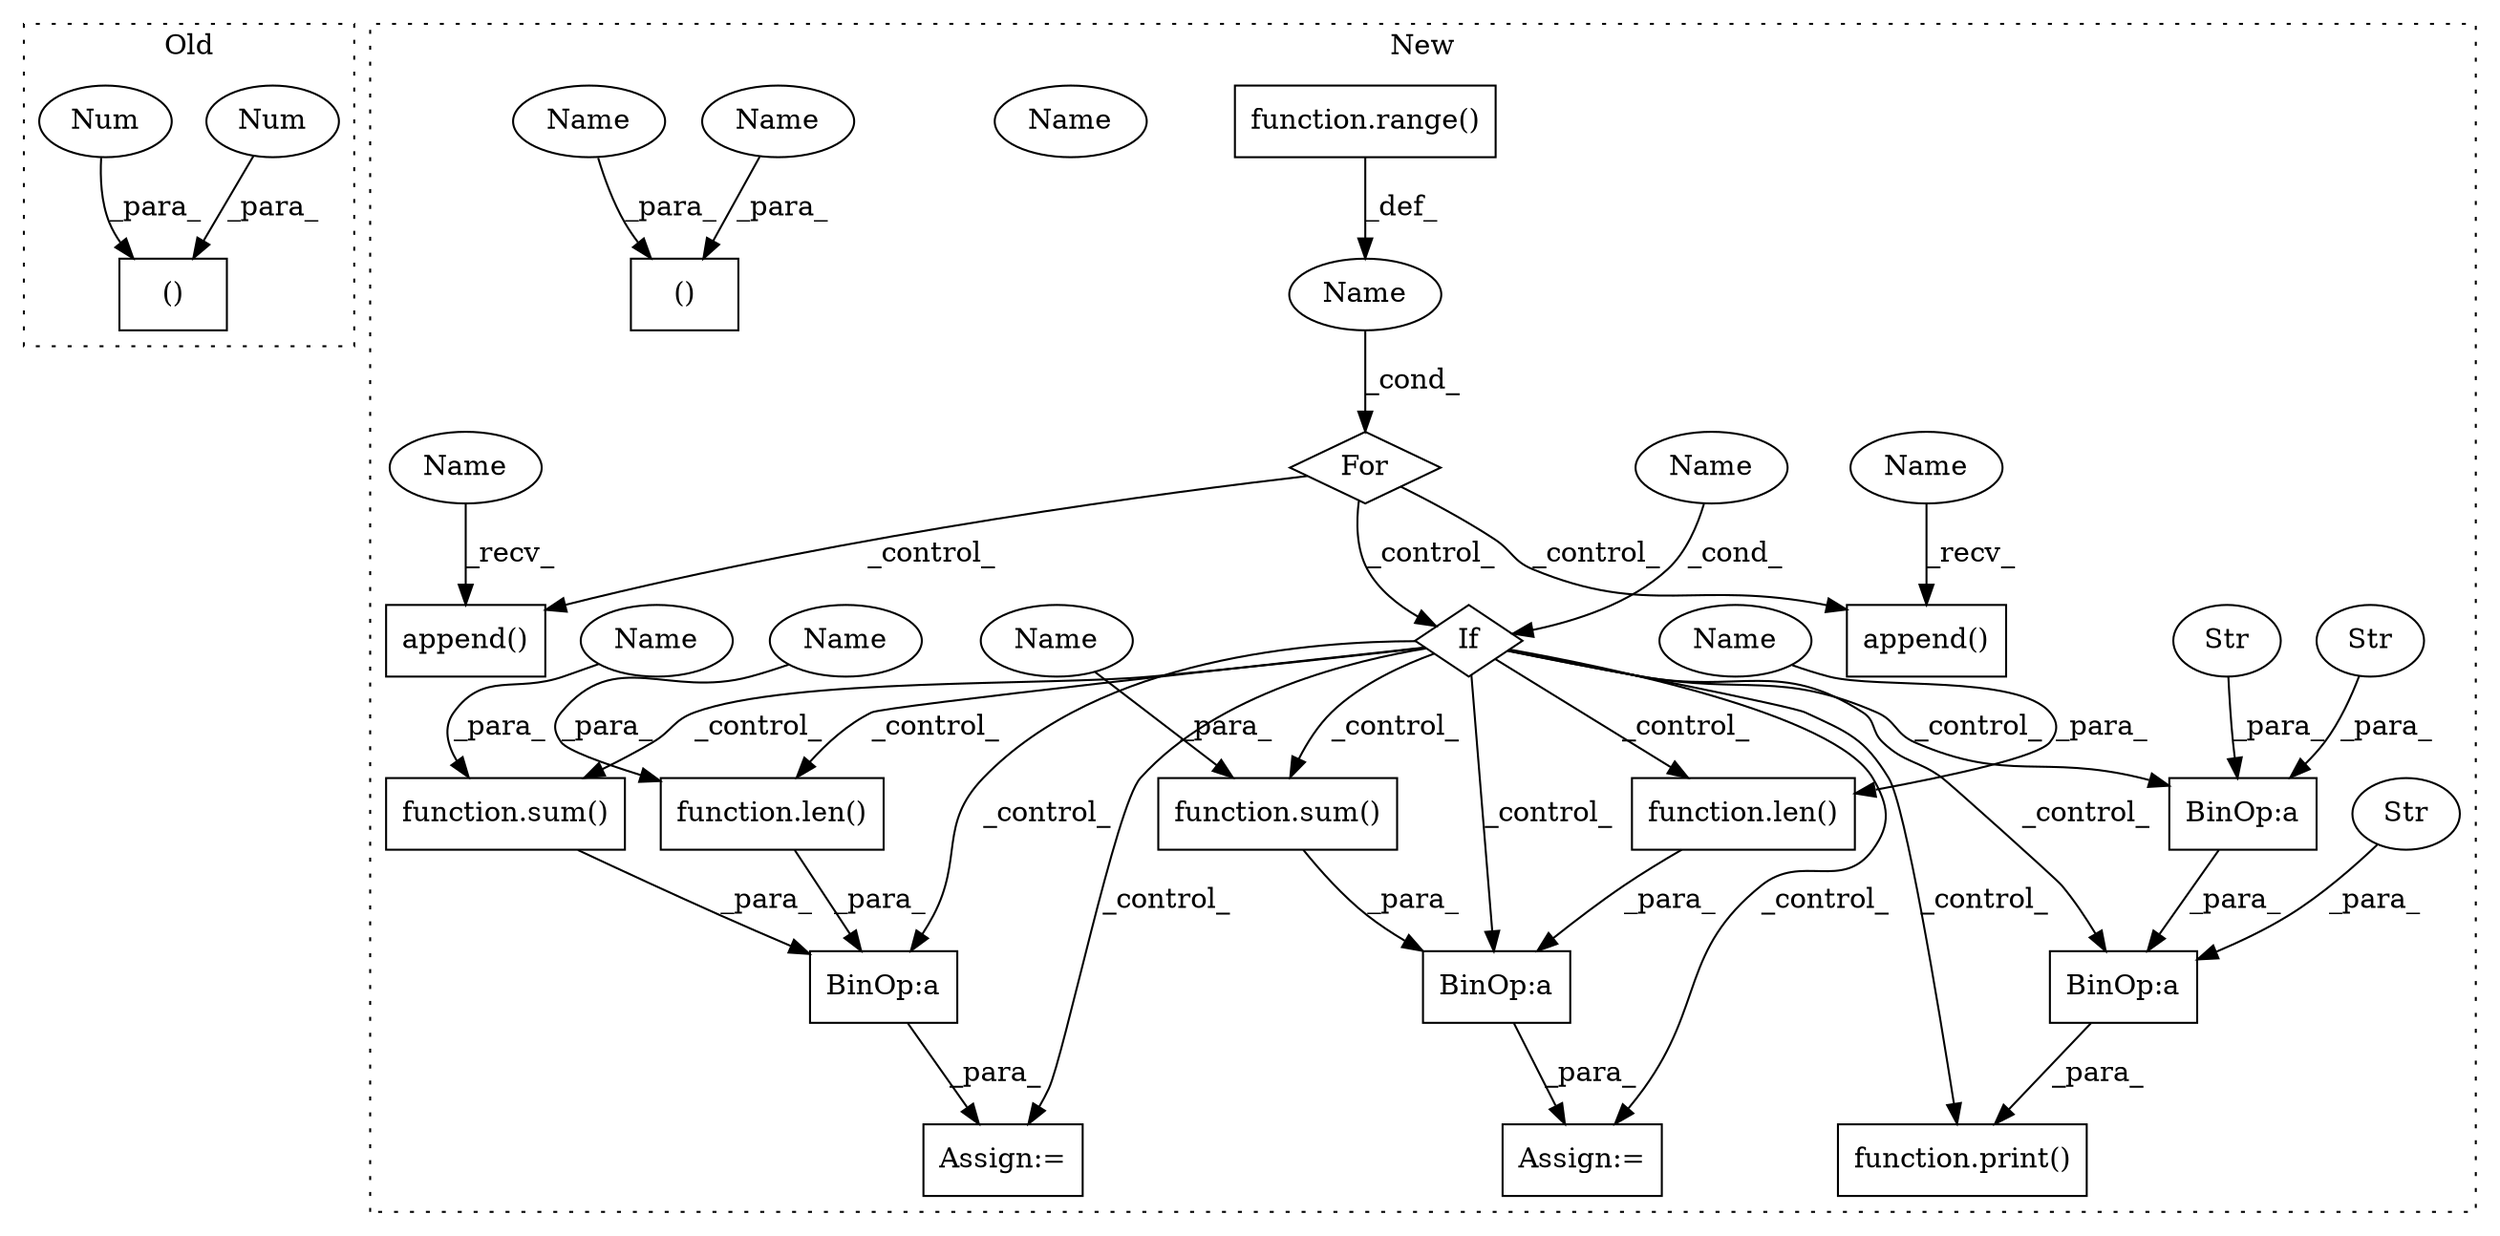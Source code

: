 digraph G {
subgraph cluster0 {
1 [label="()" a="54" s="12675" l="5" shape="box"];
21 [label="Num" a="76" s="12677" l="3" shape="ellipse"];
22 [label="Num" a="76" s="12672" l="3" shape="ellipse"];
label = "Old";
style="dotted";
}
subgraph cluster1 {
2 [label="function.sum()" a="75" s="13473,13484" l="4,1" shape="box"];
3 [label="Assign:=" a="68" s="13470" l="3" shape="box"];
4 [label="BinOp:a" a="82" s="13485" l="3" shape="box"];
5 [label="append()" a="75" s="13317,13352" l="15,1" shape="box"];
6 [label="function.len()" a="75" s="13488,13499" l="4,1" shape="box"];
7 [label="If" a="96" s="13389" l="3" shape="diamond"];
8 [label="()" a="54" s="12973" l="9" shape="box"];
9 [label="BinOp:a" a="82" s="13435" l="3" shape="box"];
10 [label="BinOp:a" a="82" s="13878" l="73" shape="box"];
11 [label="BinOp:a" a="82" s="13878" l="19" shape="box"];
12 [label="Str" a="66" s="13951" l="33" shape="ellipse"];
13 [label="Str" a="66" s="13897" l="35" shape="ellipse"];
14 [label="Str" a="66" s="13844" l="34" shape="ellipse"];
15 [label="function.range()" a="75" s="13009,13022" l="6,1" shape="box"];
16 [label="function.print()" a="75" s="13821,13984" l="23,14" shape="box"];
17 [label="For" a="107" s="13000,13023" l="4,14" shape="diamond"];
18 [label="append()" a="75" s="13260,13295" l="15,1" shape="box"];
19 [label="Name" a="87" s="13004" l="1" shape="ellipse"];
20 [label="Name" a="87" s="13392" l="7" shape="ellipse"];
23 [label="Assign:=" a="68" s="13420" l="3" shape="box"];
24 [label="function.len()" a="75" s="13438,13449" l="4,1" shape="box"];
25 [label="function.sum()" a="75" s="13423,13434" l="4,1" shape="box"];
26 [label="Name" a="87" s="12966" l="7" shape="ellipse"];
27 [label="Name" a="87" s="13392" l="7" shape="ellipse"];
28 [label="Name" a="87" s="13442" l="7" shape="ellipse"];
29 [label="Name" a="87" s="13260" l="7" shape="ellipse"];
30 [label="Name" a="87" s="13427" l="7" shape="ellipse"];
31 [label="Name" a="87" s="13477" l="7" shape="ellipse"];
32 [label="Name" a="87" s="13492" l="7" shape="ellipse"];
33 [label="Name" a="87" s="12975" l="7" shape="ellipse"];
34 [label="Name" a="87" s="13317" l="7" shape="ellipse"];
label = "New";
style="dotted";
}
2 -> 4 [label="_para_"];
4 -> 3 [label="_para_"];
6 -> 4 [label="_para_"];
7 -> 2 [label="_control_"];
7 -> 11 [label="_control_"];
7 -> 10 [label="_control_"];
7 -> 3 [label="_control_"];
7 -> 24 [label="_control_"];
7 -> 25 [label="_control_"];
7 -> 4 [label="_control_"];
7 -> 16 [label="_control_"];
7 -> 23 [label="_control_"];
7 -> 6 [label="_control_"];
7 -> 9 [label="_control_"];
9 -> 23 [label="_para_"];
10 -> 16 [label="_para_"];
11 -> 10 [label="_para_"];
12 -> 10 [label="_para_"];
13 -> 11 [label="_para_"];
14 -> 11 [label="_para_"];
15 -> 19 [label="_def_"];
17 -> 7 [label="_control_"];
17 -> 5 [label="_control_"];
17 -> 18 [label="_control_"];
19 -> 17 [label="_cond_"];
21 -> 1 [label="_para_"];
22 -> 1 [label="_para_"];
24 -> 9 [label="_para_"];
25 -> 9 [label="_para_"];
26 -> 8 [label="_para_"];
27 -> 7 [label="_cond_"];
28 -> 24 [label="_para_"];
29 -> 18 [label="_recv_"];
30 -> 25 [label="_para_"];
31 -> 2 [label="_para_"];
32 -> 6 [label="_para_"];
33 -> 8 [label="_para_"];
34 -> 5 [label="_recv_"];
}